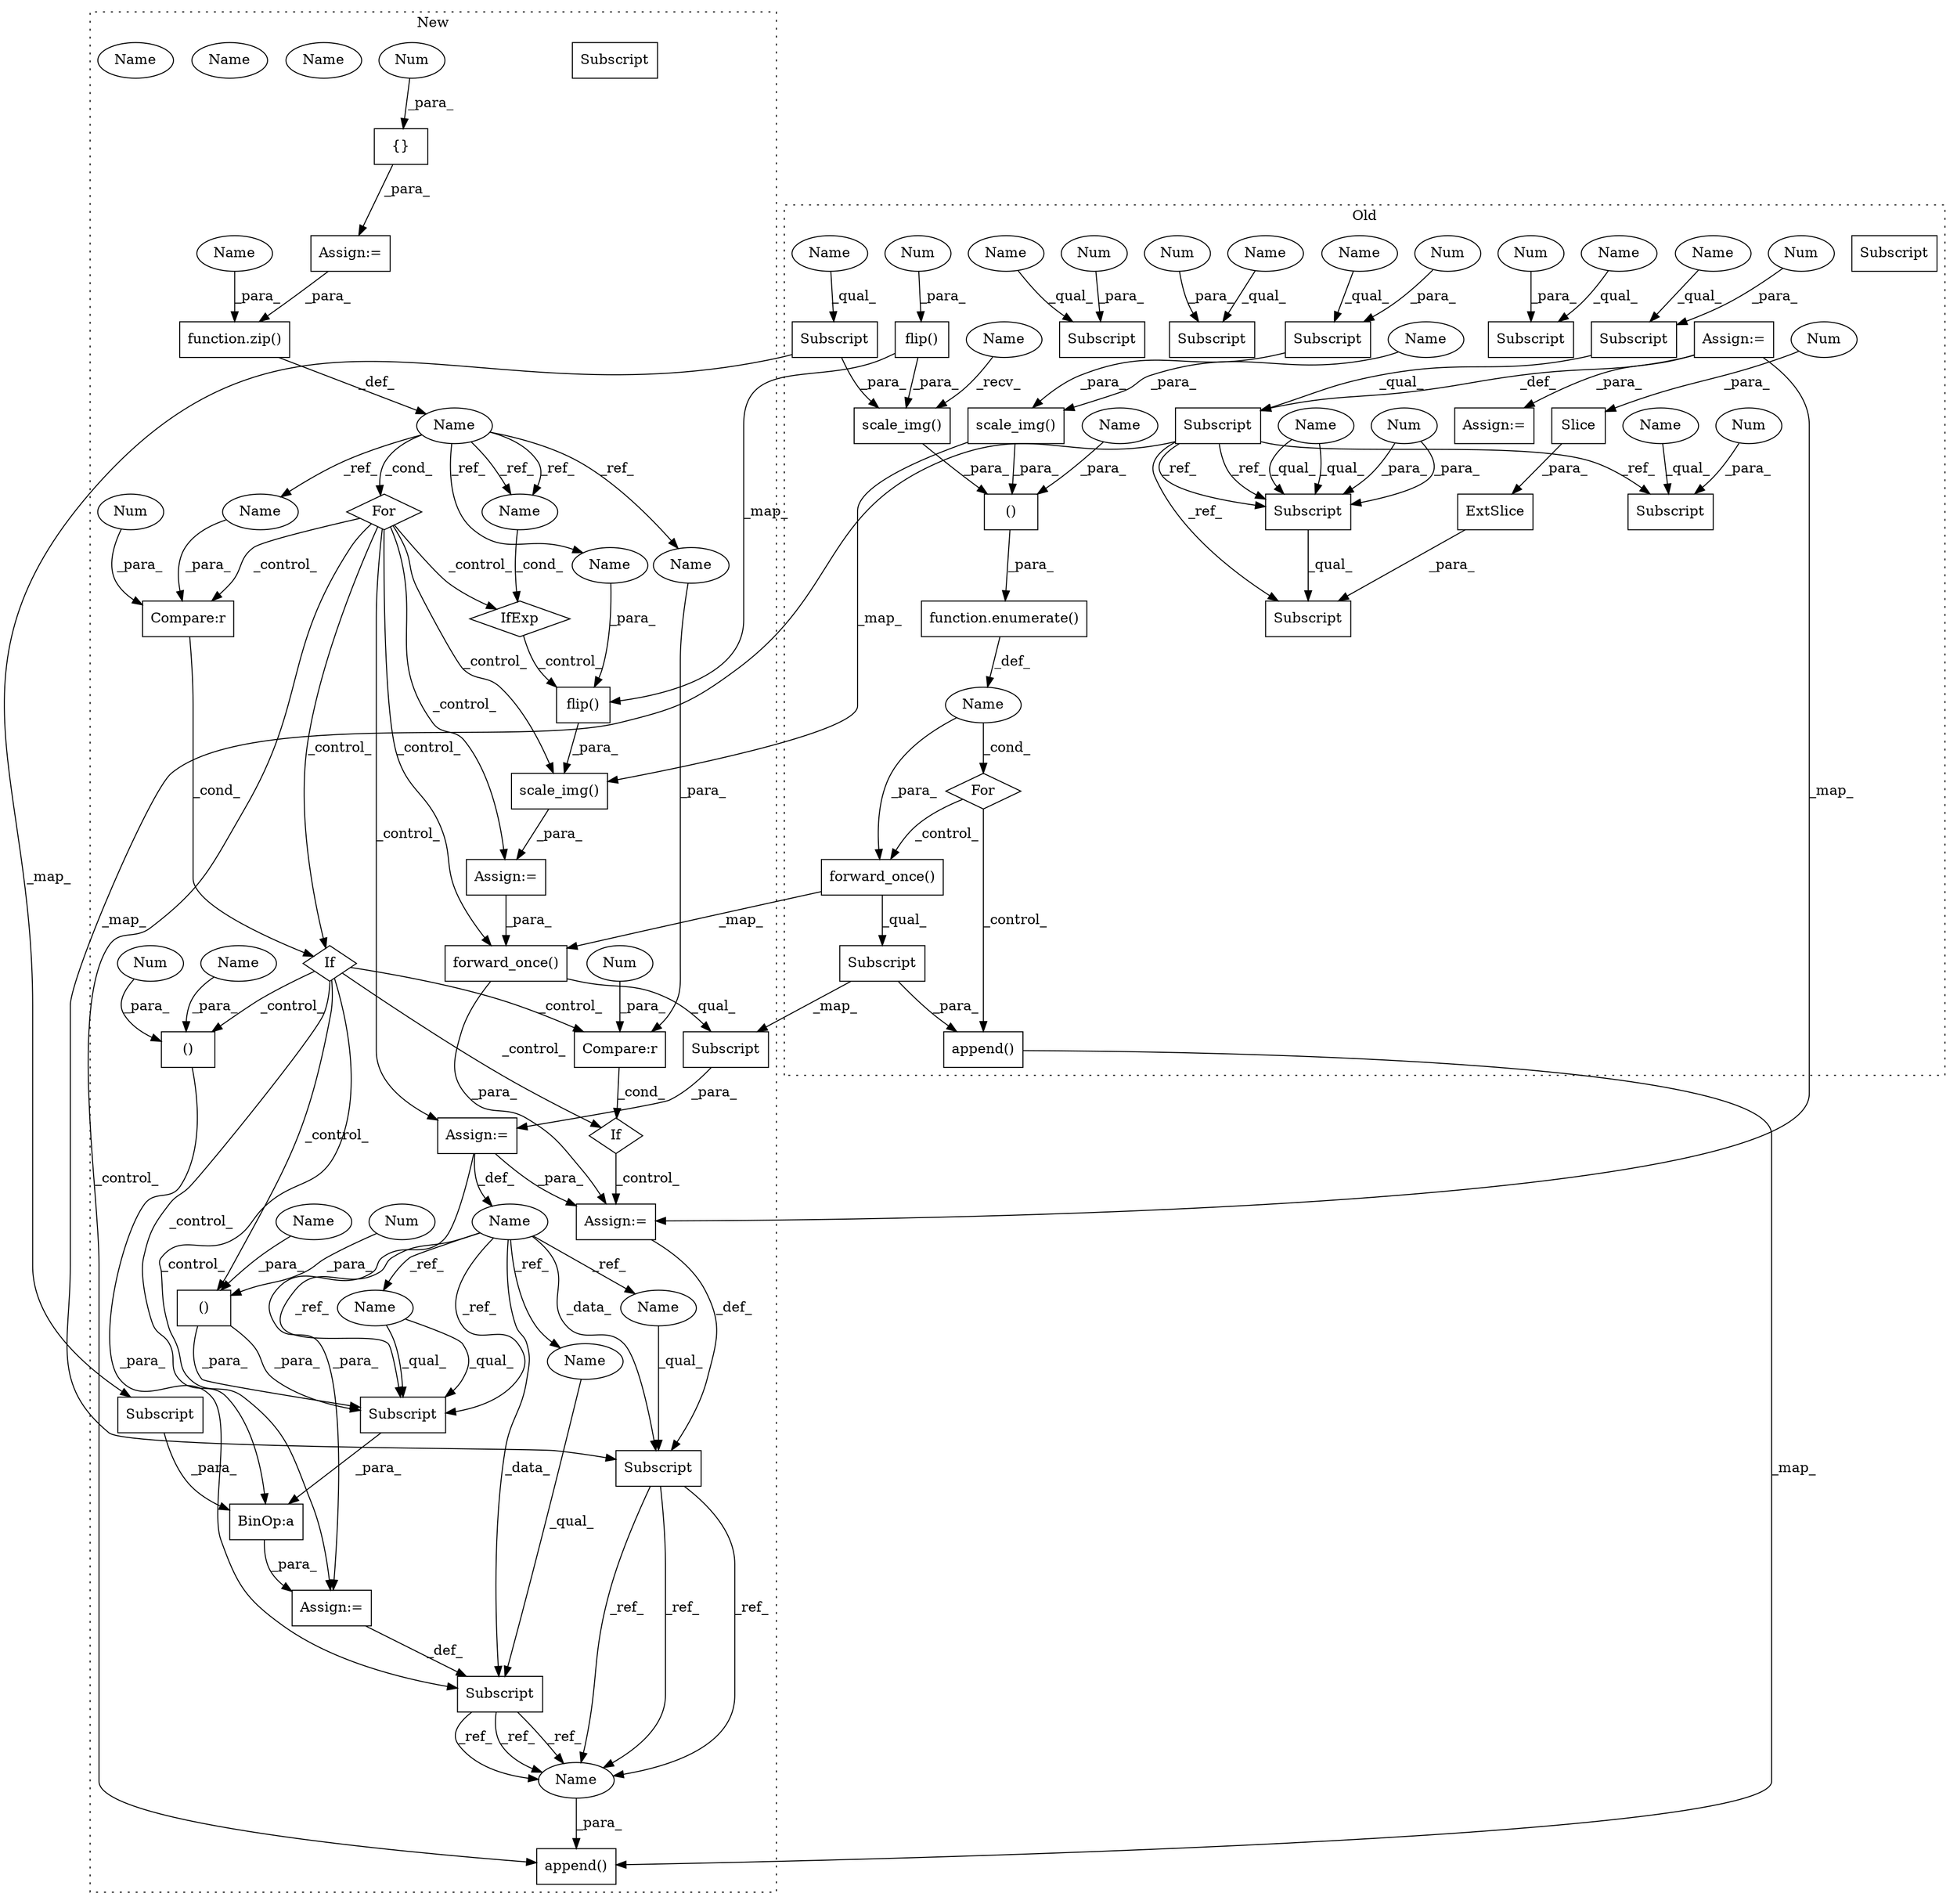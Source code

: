digraph G {
subgraph cluster0 {
1 [label="ExtSlice" a="85" s="4190" l="1" shape="box"];
3 [label="Subscript" a="63" s="4190,0" l="13,0" shape="box"];
7 [label="Subscript" a="63" s="4125,0" l="12,0" shape="box"];
18 [label="Slice" a="80" s="4200" l="1" shape="box"];
19 [label="Subscript" a="63" s="4207,0" l="4,0" shape="box"];
25 [label="Num" a="76" s="4209" l="1" shape="ellipse"];
26 [label="Subscript" a="63" s="4190,0" l="4,0" shape="box"];
27 [label="Num" a="76" s="4192" l="1" shape="ellipse"];
28 [label="Subscript" a="63" s="4125,0" l="4,0" shape="box"];
29 [label="Subscript" a="63" s="4154,0" l="4,0" shape="box"];
32 [label="Num" a="76" s="4127" l="1" shape="ellipse"];
33 [label="Subscript" a="63" s="4082,0" l="4,0" shape="box"];
34 [label="Num" a="76" s="4201" l="1" shape="ellipse"];
35 [label="Num" a="76" s="4084" l="1" shape="ellipse"];
36 [label="Num" a="76" s="4156" l="1" shape="ellipse"];
41 [label="Assign:=" a="68" s="4137" l="3" shape="box"];
43 [label="Assign:=" a="68" s="4203" l="4" shape="box"];
45 [label="append()" a="75" s="4034,4067" l="9,1" shape="box"];
47 [label="Subscript" a="63" s="4043,0" l="24,0" shape="box"];
48 [label="function.enumerate()" a="75" s="3689,3914" l="10,1" shape="box"];
49 [label="()" a="54" s="3701" l="165" shape="box"];
50 [label="Name" a="87" s="3683" l="2" shape="ellipse"];
51 [label="forward_once()" a="75" s="4043,4063" l="18,1" shape="box"];
53 [label="scale_img()" a="75" s="3739,3776" l="22,1" shape="box"];
54 [label="Subscript" a="63" s="3772,0" l="4,0" shape="box"];
56 [label="scale_img()" a="75" s="3836,3865" l="22,1" shape="box"];
58 [label="Subscript" a="63" s="3861,0" l="4,0" shape="box"];
59 [label="Subscript" a="63" s="4099,0" l="4,0" shape="box"];
62 [label="flip()" a="75" s="3761,3769" l="7,1" shape="box"];
63 [label="For" a="107" s="3676,3915" l="4,119" shape="diamond"];
64 [label="Num" a="76" s="3863" l="1" shape="ellipse"];
65 [label="Num" a="76" s="3768" l="1" shape="ellipse"];
66 [label="Num" a="76" s="4101" l="1" shape="ellipse"];
67 [label="Name" a="87" s="4207" l="1" shape="ellipse"];
68 [label="Name" a="87" s="3772" l="1" shape="ellipse"];
69 [label="Name" a="87" s="4099" l="1" shape="ellipse"];
70 [label="Name" a="87" s="3861" l="1" shape="ellipse"];
76 [label="Name" a="87" s="4082" l="1" shape="ellipse"];
77 [label="Name" a="87" s="4154" l="1" shape="ellipse"];
78 [label="Name" a="87" s="4190" l="1" shape="ellipse"];
79 [label="Name" a="87" s="4125" l="1" shape="ellipse"];
87 [label="Subscript" a="63" s="4190,0" l="4,0" shape="box"];
88 [label="Name" a="87" s="3858" l="1" shape="ellipse"];
89 [label="Name" a="87" s="3700" l="1" shape="ellipse"];
92 [label="Name" a="87" s="3739" l="11" shape="ellipse"];
label = "Old";
style="dotted";
}
subgraph cluster1 {
2 [label="function.zip()" a="75" s="3758,3766" l="4,1" shape="box"];
4 [label="For" a="107" s="3744,3767" l="4,18" shape="diamond"];
5 [label="BinOp:a" a="82" s="4125" l="3" shape="box"];
6 [label="Subscript" a="63" s="4203,0" l="10,0" shape="box"];
8 [label="If" a="96" s="4174" l="0" shape="diamond"];
9 [label="()" a="54" s="4107" l="3" shape="box"];
10 [label="If" a="96" s="4069" l="3" shape="diamond"];
11 [label="()" a="54" s="4134" l="3" shape="box"];
12 [label="Subscript" a="63" s="4101,0" l="10,0" shape="box"];
13 [label="Compare:r" a="40" s="4072" l="7" shape="box"];
14 [label="Subscript" a="63" s="4128,0" l="10,0" shape="box"];
15 [label="Compare:r" a="40" s="4174" l="7" shape="box"];
16 [label="{}" a="59" s="3664,3678" l="1,0" shape="box"];
17 [label="IfExp" a="51" s="3822,3828" l="4,6" shape="diamond"];
20 [label="Name" a="87" s="3752" l="2" shape="ellipse"];
21 [label="Name" a="87" s="3857" l="2" shape="ellipse"];
22 [label="Num" a="76" s="3671" l="1" shape="ellipse"];
23 [label="Num" a="76" s="4078" l="1" shape="ellipse"];
24 [label="Num" a="76" s="4180" l="1" shape="ellipse"];
30 [label="Num" a="76" s="4109" l="1" shape="ellipse"];
31 [label="Num" a="76" s="4136" l="1" shape="ellipse"];
37 [label="Assign:=" a="68" s="4111" l="3" shape="box"];
38 [label="Assign:=" a="68" s="3661" l="3" shape="box"];
39 [label="Assign:=" a="68" s="3859" l="3" shape="box"];
40 [label="Assign:=" a="68" s="3787" l="3" shape="box"];
42 [label="Assign:=" a="68" s="4213" l="3" shape="box"];
44 [label="append()" a="75" s="4271,4282" l="9,1" shape="box"];
46 [label="Subscript" a="63" s="3862,0" l="24,0" shape="box"];
52 [label="forward_once()" a="75" s="3862,3882" l="18,1" shape="box"];
55 [label="Subscript" a="63" s="4114,0" l="11,0" shape="box"];
57 [label="scale_img()" a="75" s="3790,3839" l="22,1" shape="box"];
60 [label="Name" a="87" s="3826" l="2" shape="ellipse"];
61 [label="flip()" a="75" s="3812,3821" l="7,1" shape="box"];
71 [label="Name" a="87" s="4280" l="2" shape="ellipse"];
72 [label="Name" a="87" s="3826" l="2" shape="ellipse"];
73 [label="Name" a="87" s="4174" l="2" shape="ellipse"];
74 [label="Name" a="87" s="4072" l="2" shape="ellipse"];
75 [label="Name" a="87" s="3819" l="2" shape="ellipse"];
80 [label="Name" a="87" s="4131" l="3" shape="ellipse"];
81 [label="Name" a="87" s="4104" l="3" shape="ellipse"];
82 [label="Name" a="87" s="4101" l="2" shape="ellipse"];
83 [label="Name" a="87" s="4128" l="2" shape="ellipse"];
84 [label="Subscript" a="63" s="4128,0" l="10,0" shape="box"];
85 [label="Name" a="87" s="4203" l="2" shape="ellipse"];
86 [label="Name" a="87" s="4280" l="2" shape="ellipse"];
90 [label="Name" a="87" s="3762" l="1" shape="ellipse"];
91 [label="Name" a="87" s="4280" l="2" shape="ellipse"];
label = "New";
style="dotted";
}
1 -> 3 [label="_para_"];
2 -> 20 [label="_def_"];
4 -> 13 [label="_control_"];
4 -> 17 [label="_control_"];
4 -> 44 [label="_control_"];
4 -> 52 [label="_control_"];
4 -> 57 [label="_control_"];
4 -> 40 [label="_control_"];
4 -> 39 [label="_control_"];
4 -> 10 [label="_control_"];
5 -> 37 [label="_para_"];
6 -> 91 [label="_ref_"];
6 -> 91 [label="_ref_"];
6 -> 91 [label="_ref_"];
7 -> 19 [label="_ref_"];
7 -> 3 [label="_ref_"];
7 -> 87 [label="_ref_"];
7 -> 6 [label="_map_"];
7 -> 87 [label="_ref_"];
8 -> 42 [label="_control_"];
9 -> 12 [label="_para_"];
10 -> 8 [label="_control_"];
10 -> 37 [label="_control_"];
10 -> 9 [label="_control_"];
10 -> 5 [label="_control_"];
10 -> 11 [label="_control_"];
10 -> 15 [label="_control_"];
11 -> 84 [label="_para_"];
11 -> 84 [label="_para_"];
12 -> 91 [label="_ref_"];
12 -> 91 [label="_ref_"];
12 -> 91 [label="_ref_"];
13 -> 10 [label="_cond_"];
15 -> 8 [label="_cond_"];
16 -> 38 [label="_para_"];
17 -> 61 [label="_control_"];
18 -> 1 [label="_para_"];
20 -> 72 [label="_ref_"];
20 -> 75 [label="_ref_"];
20 -> 74 [label="_ref_"];
20 -> 73 [label="_ref_"];
20 -> 4 [label="_cond_"];
20 -> 72 [label="_ref_"];
21 -> 85 [label="_ref_"];
21 -> 6 [label="_data_"];
21 -> 12 [label="_data_"];
21 -> 84 [label="_ref_"];
21 -> 82 [label="_ref_"];
21 -> 83 [label="_ref_"];
21 -> 84 [label="_ref_"];
22 -> 16 [label="_para_"];
23 -> 13 [label="_para_"];
24 -> 15 [label="_para_"];
25 -> 19 [label="_para_"];
27 -> 87 [label="_para_"];
27 -> 87 [label="_para_"];
28 -> 7 [label="_qual_"];
30 -> 9 [label="_para_"];
31 -> 11 [label="_para_"];
32 -> 28 [label="_para_"];
34 -> 18 [label="_para_"];
35 -> 33 [label="_para_"];
36 -> 29 [label="_para_"];
37 -> 12 [label="_def_"];
38 -> 2 [label="_para_"];
39 -> 37 [label="_para_"];
39 -> 42 [label="_para_"];
39 -> 21 [label="_def_"];
40 -> 52 [label="_para_"];
41 -> 43 [label="_para_"];
41 -> 42 [label="_map_"];
41 -> 7 [label="_def_"];
42 -> 6 [label="_def_"];
45 -> 44 [label="_map_"];
46 -> 39 [label="_para_"];
47 -> 45 [label="_para_"];
47 -> 46 [label="_map_"];
48 -> 50 [label="_def_"];
49 -> 48 [label="_para_"];
50 -> 63 [label="_cond_"];
50 -> 51 [label="_para_"];
51 -> 47 [label="_qual_"];
51 -> 52 [label="_map_"];
52 -> 46 [label="_qual_"];
52 -> 42 [label="_para_"];
53 -> 49 [label="_para_"];
54 -> 55 [label="_map_"];
54 -> 53 [label="_para_"];
55 -> 5 [label="_para_"];
56 -> 57 [label="_map_"];
56 -> 49 [label="_para_"];
57 -> 40 [label="_para_"];
58 -> 56 [label="_para_"];
61 -> 57 [label="_para_"];
62 -> 53 [label="_para_"];
62 -> 61 [label="_map_"];
63 -> 51 [label="_control_"];
63 -> 45 [label="_control_"];
64 -> 58 [label="_para_"];
65 -> 62 [label="_para_"];
66 -> 59 [label="_para_"];
67 -> 19 [label="_qual_"];
68 -> 54 [label="_qual_"];
69 -> 59 [label="_qual_"];
70 -> 58 [label="_qual_"];
72 -> 17 [label="_cond_"];
73 -> 15 [label="_para_"];
74 -> 13 [label="_para_"];
75 -> 61 [label="_para_"];
76 -> 33 [label="_qual_"];
77 -> 29 [label="_qual_"];
78 -> 87 [label="_qual_"];
78 -> 87 [label="_qual_"];
79 -> 28 [label="_qual_"];
80 -> 11 [label="_para_"];
81 -> 9 [label="_para_"];
82 -> 12 [label="_qual_"];
83 -> 84 [label="_qual_"];
83 -> 84 [label="_qual_"];
84 -> 5 [label="_para_"];
85 -> 6 [label="_qual_"];
87 -> 3 [label="_qual_"];
88 -> 56 [label="_para_"];
89 -> 49 [label="_para_"];
90 -> 2 [label="_para_"];
91 -> 44 [label="_para_"];
92 -> 53 [label="_recv_"];
}